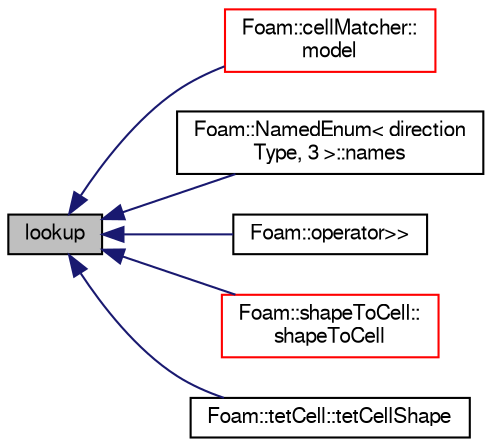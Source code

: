 digraph "lookup"
{
  bgcolor="transparent";
  edge [fontname="FreeSans",fontsize="10",labelfontname="FreeSans",labelfontsize="10"];
  node [fontname="FreeSans",fontsize="10",shape=record];
  rankdir="LR";
  Node55 [label="lookup",height=0.2,width=0.4,color="black", fillcolor="grey75", style="filled", fontcolor="black"];
  Node55 -> Node56 [dir="back",color="midnightblue",fontsize="10",style="solid",fontname="FreeSans"];
  Node56 [label="Foam::cellMatcher::\lmodel",height=0.2,width=0.4,color="red",URL="$a27166.html#a06f3f0d2054234e47c75d656e30b38b5"];
  Node55 -> Node76 [dir="back",color="midnightblue",fontsize="10",style="solid",fontname="FreeSans"];
  Node76 [label="Foam::NamedEnum\< direction\lType, 3 \>::names",height=0.2,width=0.4,color="black",URL="$a25998.html#a7350da3a0edd92cd11e6c479c9967dc8"];
  Node55 -> Node77 [dir="back",color="midnightblue",fontsize="10",style="solid",fontname="FreeSans"];
  Node77 [label="Foam::operator\>\>",height=0.2,width=0.4,color="black",URL="$a21124.html#a2d94fb7679313f01caf60b49ff5b63c0"];
  Node55 -> Node78 [dir="back",color="midnightblue",fontsize="10",style="solid",fontname="FreeSans"];
  Node78 [label="Foam::shapeToCell::\lshapeToCell",height=0.2,width=0.4,color="red",URL="$a25318.html#afc50905d4880dec54ba940029d7d31ba",tooltip="Construct from components. "];
  Node55 -> Node80 [dir="back",color="midnightblue",fontsize="10",style="solid",fontname="FreeSans"];
  Node80 [label="Foam::tetCell::tetCellShape",height=0.2,width=0.4,color="black",URL="$a27230.html#ab5b976cfbd6a78052f84dc6b9724db97",tooltip="Return tet shape cell. "];
}
